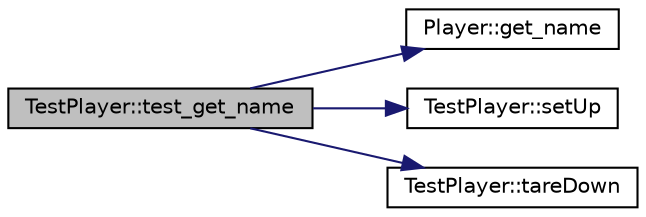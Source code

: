 digraph "TestPlayer::test_get_name"
{
 // INTERACTIVE_SVG=YES
 // LATEX_PDF_SIZE
  edge [fontname="Helvetica",fontsize="10",labelfontname="Helvetica",labelfontsize="10"];
  node [fontname="Helvetica",fontsize="10",shape=record];
  rankdir="LR";
  Node1 [label="TestPlayer::test_get_name",height=0.2,width=0.4,color="black", fillcolor="grey75", style="filled", fontcolor="black",tooltip=" "];
  Node1 -> Node2 [color="midnightblue",fontsize="10",style="solid",fontname="Helvetica"];
  Node2 [label="Player::get_name",height=0.2,width=0.4,color="black", fillcolor="white", style="filled",URL="$class_player.html#afca8141f38b60b526fd2f874523a2726",tooltip="Gets the name of the player."];
  Node1 -> Node3 [color="midnightblue",fontsize="10",style="solid",fontname="Helvetica"];
  Node3 [label="TestPlayer::setUp",height=0.2,width=0.4,color="black", fillcolor="white", style="filled",URL="$class_test_player.html#a5c34eef1f1f4e47d9b45e3ebe7e18eb3",tooltip=" "];
  Node1 -> Node4 [color="midnightblue",fontsize="10",style="solid",fontname="Helvetica"];
  Node4 [label="TestPlayer::tareDown",height=0.2,width=0.4,color="black", fillcolor="white", style="filled",URL="$class_test_player.html#aff9534ecbcfa4a591a51452f7b2c89e3",tooltip=" "];
}
